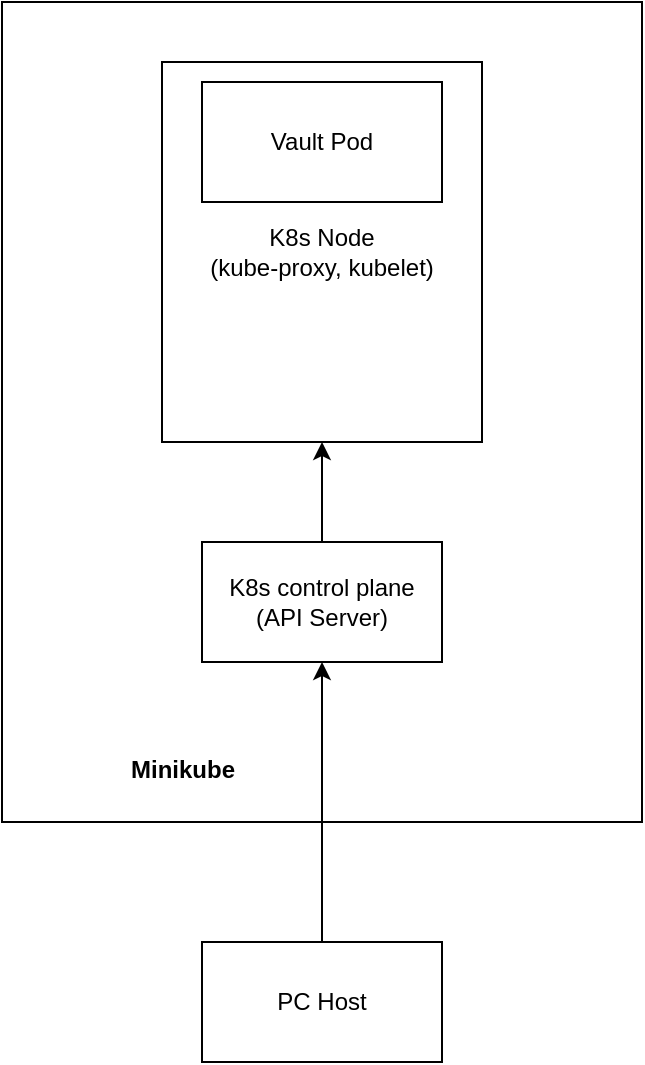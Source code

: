 <mxfile version="20.6.0" type="github">
  <diagram id="s6Z3j3K5cMecRegIlLnc" name="Страница 1">
    <mxGraphModel dx="1422" dy="786" grid="1" gridSize="10" guides="1" tooltips="1" connect="1" arrows="1" fold="1" page="1" pageScale="1" pageWidth="827" pageHeight="1169" math="0" shadow="0">
      <root>
        <mxCell id="0" />
        <mxCell id="1" parent="0" />
        <mxCell id="z5t8YFmsFLCqDmrPZ75e-1" value="" style="rounded=0;whiteSpace=wrap;html=1;" parent="1" vertex="1">
          <mxGeometry x="240" y="290" width="320" height="410" as="geometry" />
        </mxCell>
        <mxCell id="z5t8YFmsFLCqDmrPZ75e-4" value="K8s control plane&lt;br&gt;(API Server)" style="rounded=0;whiteSpace=wrap;html=1;" parent="1" vertex="1">
          <mxGeometry x="340" y="560" width="120" height="60" as="geometry" />
        </mxCell>
        <mxCell id="z5t8YFmsFLCqDmrPZ75e-5" value="" style="endArrow=classic;html=1;rounded=0;exitX=0.5;exitY=0;exitDx=0;exitDy=0;" parent="1" source="z5t8YFmsFLCqDmrPZ75e-4" target="z5t8YFmsFLCqDmrPZ75e-6" edge="1">
          <mxGeometry width="50" height="50" relative="1" as="geometry">
            <mxPoint x="390" y="430" as="sourcePoint" />
            <mxPoint x="400" y="480" as="targetPoint" />
          </mxGeometry>
        </mxCell>
        <mxCell id="z5t8YFmsFLCqDmrPZ75e-6" value="K8s Node&lt;br&gt;(kube-proxy, kubelet)" style="rounded=0;whiteSpace=wrap;html=1;" parent="1" vertex="1">
          <mxGeometry x="320" y="320" width="160" height="190" as="geometry" />
        </mxCell>
        <mxCell id="z5t8YFmsFLCqDmrPZ75e-8" value="Vault Pod" style="rounded=0;whiteSpace=wrap;html=1;" parent="1" vertex="1">
          <mxGeometry x="340" y="330" width="120" height="60" as="geometry" />
        </mxCell>
        <mxCell id="vDAgf8hyyaeTgT20N77C-1" value="PC Host" style="rounded=0;whiteSpace=wrap;html=1;" vertex="1" parent="1">
          <mxGeometry x="340" y="760" width="120" height="60" as="geometry" />
        </mxCell>
        <mxCell id="vDAgf8hyyaeTgT20N77C-2" value="" style="endArrow=classic;html=1;rounded=0;exitX=0.5;exitY=0;exitDx=0;exitDy=0;entryX=0.5;entryY=1;entryDx=0;entryDy=0;" edge="1" parent="1" source="vDAgf8hyyaeTgT20N77C-1" target="z5t8YFmsFLCqDmrPZ75e-4">
          <mxGeometry width="50" height="50" relative="1" as="geometry">
            <mxPoint x="390" y="630" as="sourcePoint" />
            <mxPoint x="440" y="580" as="targetPoint" />
          </mxGeometry>
        </mxCell>
        <mxCell id="vDAgf8hyyaeTgT20N77C-4" value="&lt;font style=&quot;font-size: 12px;&quot;&gt;Minikube&lt;/font&gt;" style="text;strokeColor=none;fillColor=none;html=1;fontSize=24;fontStyle=1;verticalAlign=middle;align=center;" vertex="1" parent="1">
          <mxGeometry x="280" y="650" width="100" height="40" as="geometry" />
        </mxCell>
      </root>
    </mxGraphModel>
  </diagram>
</mxfile>
